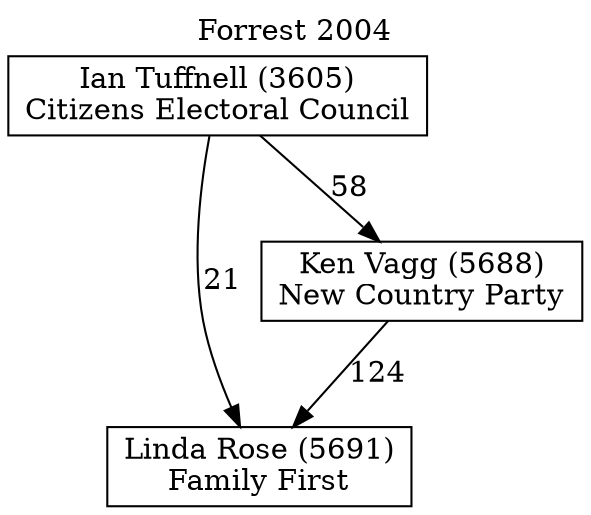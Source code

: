// House preference flow
digraph "Linda Rose (5691)_Forrest_2004" {
	graph [label="Forrest 2004" labelloc=t mclimit=10]
	node [shape=box]
	"Linda Rose (5691)" [label="Linda Rose (5691)
Family First"]
	"Ken Vagg (5688)" [label="Ken Vagg (5688)
New Country Party"]
	"Ian Tuffnell (3605)" [label="Ian Tuffnell (3605)
Citizens Electoral Council"]
	"Ken Vagg (5688)" -> "Linda Rose (5691)" [label=124]
	"Ian Tuffnell (3605)" -> "Ken Vagg (5688)" [label=58]
	"Ian Tuffnell (3605)" -> "Linda Rose (5691)" [label=21]
}
